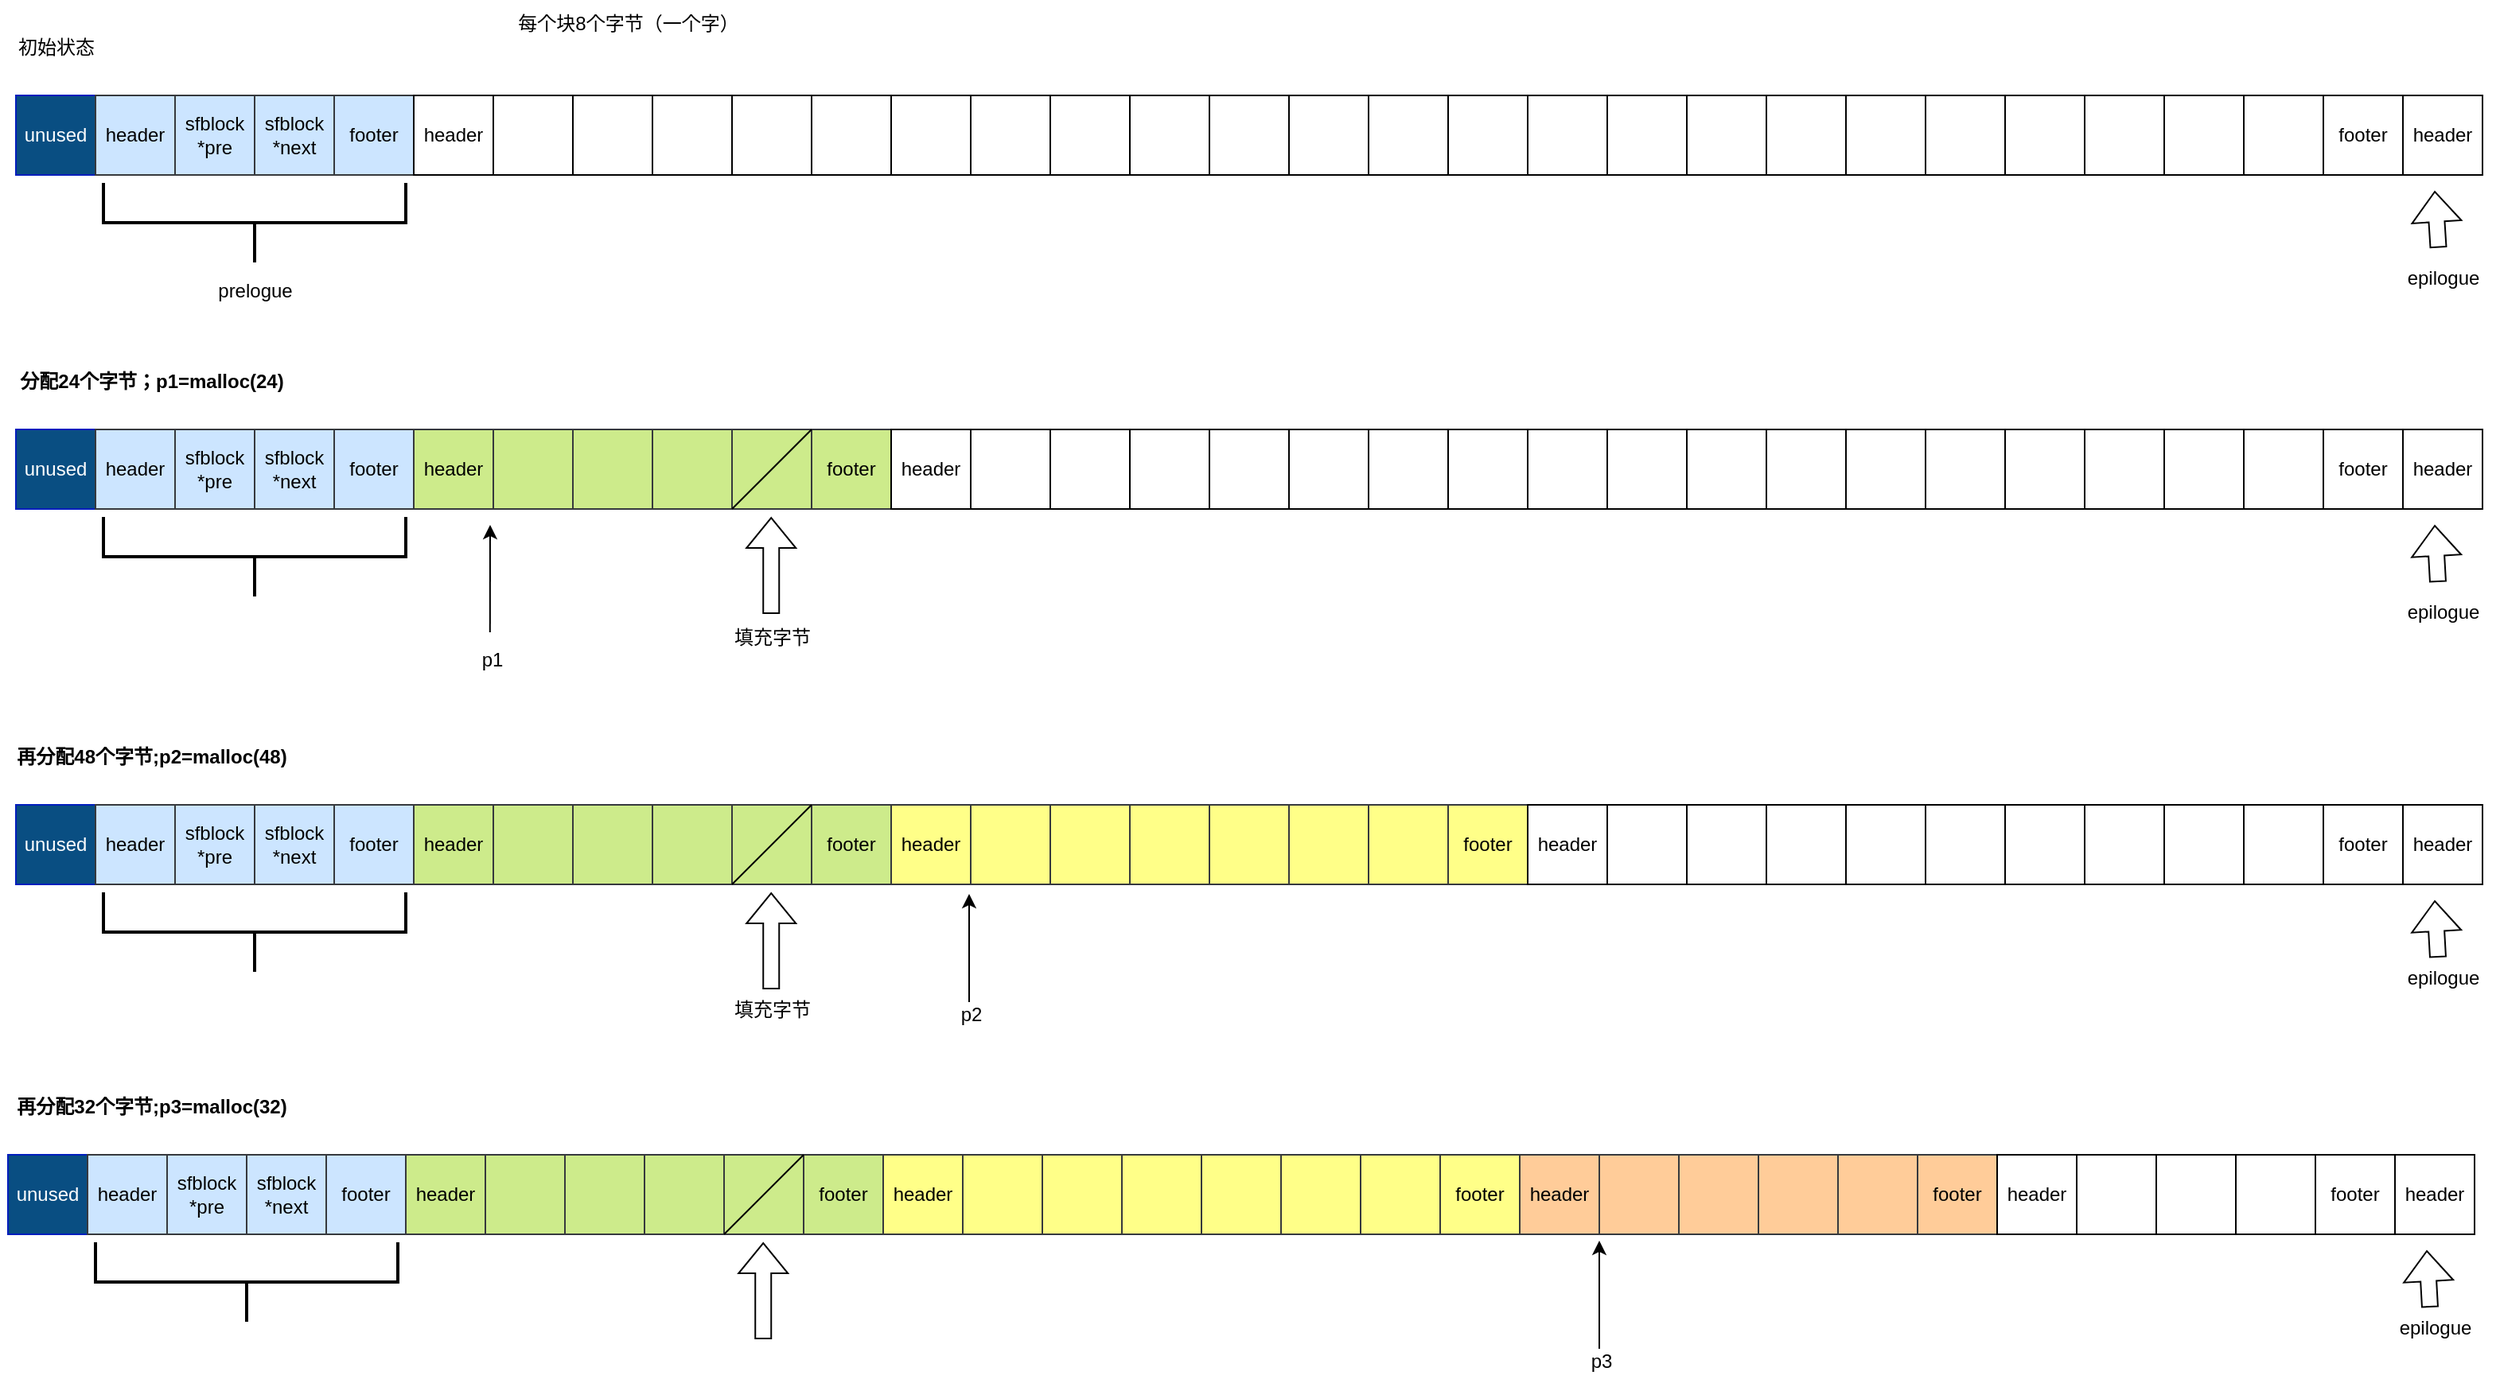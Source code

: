 <mxfile version="24.2.5" type="github">
  <diagram name="第 1 页" id="xF60ij_P-e9r_lj5GOx3">
    <mxGraphModel dx="1163" dy="723" grid="1" gridSize="10" guides="1" tooltips="1" connect="1" arrows="1" fold="1" page="1" pageScale="1" pageWidth="827" pageHeight="1169" math="0" shadow="0">
      <root>
        <mxCell id="0" />
        <mxCell id="1" parent="0" />
        <mxCell id="w1lFqmkW3NNwkeodb7ew-1" value="unused" style="whiteSpace=wrap;html=1;aspect=fixed;fillColor=#094E82;strokeColor=#001DBC;fontColor=#ffffff;" vertex="1" parent="1">
          <mxGeometry x="20" y="200" width="50" height="50" as="geometry" />
        </mxCell>
        <mxCell id="w1lFqmkW3NNwkeodb7ew-2" value="header" style="whiteSpace=wrap;html=1;aspect=fixed;fillColor=#cce5ff;strokeColor=#36393d;" vertex="1" parent="1">
          <mxGeometry x="70" y="200" width="50" height="50" as="geometry" />
        </mxCell>
        <mxCell id="w1lFqmkW3NNwkeodb7ew-3" value="sfblock&lt;div&gt;*pre&lt;/div&gt;" style="whiteSpace=wrap;html=1;aspect=fixed;fillColor=#cce5ff;strokeColor=#36393d;" vertex="1" parent="1">
          <mxGeometry x="120" y="200" width="50" height="50" as="geometry" />
        </mxCell>
        <mxCell id="w1lFqmkW3NNwkeodb7ew-4" value="sfblock&lt;div&gt;*next&lt;/div&gt;" style="whiteSpace=wrap;html=1;aspect=fixed;fillColor=#cce5ff;strokeColor=#36393d;" vertex="1" parent="1">
          <mxGeometry x="170" y="200" width="50" height="50" as="geometry" />
        </mxCell>
        <mxCell id="w1lFqmkW3NNwkeodb7ew-5" value="footer" style="whiteSpace=wrap;html=1;aspect=fixed;fillColor=#cce5ff;strokeColor=#36393d;" vertex="1" parent="1">
          <mxGeometry x="220" y="200" width="50" height="50" as="geometry" />
        </mxCell>
        <mxCell id="w1lFqmkW3NNwkeodb7ew-7" value="header" style="whiteSpace=wrap;html=1;aspect=fixed;" vertex="1" parent="1">
          <mxGeometry x="270" y="200" width="50" height="50" as="geometry" />
        </mxCell>
        <mxCell id="w1lFqmkW3NNwkeodb7ew-8" value="" style="whiteSpace=wrap;html=1;aspect=fixed;" vertex="1" parent="1">
          <mxGeometry x="320" y="200" width="50" height="50" as="geometry" />
        </mxCell>
        <mxCell id="w1lFqmkW3NNwkeodb7ew-9" value="" style="whiteSpace=wrap;html=1;aspect=fixed;" vertex="1" parent="1">
          <mxGeometry x="370" y="200" width="50" height="50" as="geometry" />
        </mxCell>
        <mxCell id="w1lFqmkW3NNwkeodb7ew-10" value="" style="whiteSpace=wrap;html=1;aspect=fixed;" vertex="1" parent="1">
          <mxGeometry x="420" y="200" width="50" height="50" as="geometry" />
        </mxCell>
        <mxCell id="w1lFqmkW3NNwkeodb7ew-11" value="" style="whiteSpace=wrap;html=1;aspect=fixed;" vertex="1" parent="1">
          <mxGeometry x="470" y="200" width="50" height="50" as="geometry" />
        </mxCell>
        <mxCell id="w1lFqmkW3NNwkeodb7ew-12" value="" style="whiteSpace=wrap;html=1;aspect=fixed;" vertex="1" parent="1">
          <mxGeometry x="520" y="200" width="50" height="50" as="geometry" />
        </mxCell>
        <mxCell id="w1lFqmkW3NNwkeodb7ew-13" value="" style="whiteSpace=wrap;html=1;aspect=fixed;" vertex="1" parent="1">
          <mxGeometry x="570" y="200" width="50" height="50" as="geometry" />
        </mxCell>
        <mxCell id="w1lFqmkW3NNwkeodb7ew-14" value="" style="whiteSpace=wrap;html=1;aspect=fixed;" vertex="1" parent="1">
          <mxGeometry x="620" y="200" width="50" height="50" as="geometry" />
        </mxCell>
        <mxCell id="w1lFqmkW3NNwkeodb7ew-15" value="" style="whiteSpace=wrap;html=1;aspect=fixed;" vertex="1" parent="1">
          <mxGeometry x="670" y="200" width="50" height="50" as="geometry" />
        </mxCell>
        <mxCell id="w1lFqmkW3NNwkeodb7ew-16" value="" style="whiteSpace=wrap;html=1;aspect=fixed;" vertex="1" parent="1">
          <mxGeometry x="720" y="200" width="50" height="50" as="geometry" />
        </mxCell>
        <mxCell id="w1lFqmkW3NNwkeodb7ew-17" value="" style="whiteSpace=wrap;html=1;aspect=fixed;" vertex="1" parent="1">
          <mxGeometry x="770" y="200" width="50" height="50" as="geometry" />
        </mxCell>
        <mxCell id="w1lFqmkW3NNwkeodb7ew-18" value="" style="whiteSpace=wrap;html=1;aspect=fixed;" vertex="1" parent="1">
          <mxGeometry x="820" y="200" width="50" height="50" as="geometry" />
        </mxCell>
        <mxCell id="w1lFqmkW3NNwkeodb7ew-19" value="" style="whiteSpace=wrap;html=1;aspect=fixed;" vertex="1" parent="1">
          <mxGeometry x="870" y="200" width="50" height="50" as="geometry" />
        </mxCell>
        <mxCell id="w1lFqmkW3NNwkeodb7ew-20" value="" style="whiteSpace=wrap;html=1;aspect=fixed;" vertex="1" parent="1">
          <mxGeometry x="920" y="200" width="50" height="50" as="geometry" />
        </mxCell>
        <mxCell id="w1lFqmkW3NNwkeodb7ew-21" value="" style="whiteSpace=wrap;html=1;aspect=fixed;" vertex="1" parent="1">
          <mxGeometry x="970" y="200" width="50" height="50" as="geometry" />
        </mxCell>
        <mxCell id="w1lFqmkW3NNwkeodb7ew-22" value="" style="strokeWidth=2;html=1;shape=mxgraph.flowchart.annotation_2;align=left;labelPosition=right;pointerEvents=1;rotation=-90;" vertex="1" parent="1">
          <mxGeometry x="145" y="185" width="50" height="190" as="geometry" />
        </mxCell>
        <mxCell id="w1lFqmkW3NNwkeodb7ew-23" value="prelogue" style="text;html=1;align=center;verticalAlign=middle;resizable=0;points=[];autosize=1;strokeColor=none;fillColor=none;" vertex="1" parent="1">
          <mxGeometry x="135" y="308" width="70" height="30" as="geometry" />
        </mxCell>
        <mxCell id="w1lFqmkW3NNwkeodb7ew-24" value="" style="whiteSpace=wrap;html=1;aspect=fixed;" vertex="1" parent="1">
          <mxGeometry x="1020" y="200" width="50" height="50" as="geometry" />
        </mxCell>
        <mxCell id="w1lFqmkW3NNwkeodb7ew-25" value="" style="whiteSpace=wrap;html=1;aspect=fixed;" vertex="1" parent="1">
          <mxGeometry x="1070" y="200" width="50" height="50" as="geometry" />
        </mxCell>
        <mxCell id="w1lFqmkW3NNwkeodb7ew-26" value="" style="whiteSpace=wrap;html=1;aspect=fixed;" vertex="1" parent="1">
          <mxGeometry x="1120" y="200" width="50" height="50" as="geometry" />
        </mxCell>
        <mxCell id="w1lFqmkW3NNwkeodb7ew-27" value="" style="whiteSpace=wrap;html=1;aspect=fixed;" vertex="1" parent="1">
          <mxGeometry x="1170" y="200" width="50" height="50" as="geometry" />
        </mxCell>
        <mxCell id="w1lFqmkW3NNwkeodb7ew-28" value="" style="whiteSpace=wrap;html=1;aspect=fixed;" vertex="1" parent="1">
          <mxGeometry x="1220" y="200" width="50" height="50" as="geometry" />
        </mxCell>
        <mxCell id="w1lFqmkW3NNwkeodb7ew-29" value="" style="whiteSpace=wrap;html=1;aspect=fixed;" vertex="1" parent="1">
          <mxGeometry x="1270" y="200" width="50" height="50" as="geometry" />
        </mxCell>
        <mxCell id="w1lFqmkW3NNwkeodb7ew-30" value="footer" style="whiteSpace=wrap;html=1;aspect=fixed;" vertex="1" parent="1">
          <mxGeometry x="1470" y="200" width="50" height="50" as="geometry" />
        </mxCell>
        <mxCell id="w1lFqmkW3NNwkeodb7ew-31" value="header" style="whiteSpace=wrap;html=1;aspect=fixed;" vertex="1" parent="1">
          <mxGeometry x="1520" y="200" width="50" height="50" as="geometry" />
        </mxCell>
        <mxCell id="w1lFqmkW3NNwkeodb7ew-33" value="epilogue" style="text;html=1;align=center;verticalAlign=middle;resizable=0;points=[];autosize=1;strokeColor=none;fillColor=none;" vertex="1" parent="1">
          <mxGeometry x="1510" y="300" width="70" height="30" as="geometry" />
        </mxCell>
        <mxCell id="w1lFqmkW3NNwkeodb7ew-35" value="" style="shape=flexArrow;endArrow=classic;html=1;rounded=0;exitX=0.461;exitY=-0.141;exitDx=0;exitDy=0;exitPerimeter=0;" edge="1" parent="1" source="w1lFqmkW3NNwkeodb7ew-33">
          <mxGeometry width="50" height="50" relative="1" as="geometry">
            <mxPoint x="1460" y="330" as="sourcePoint" />
            <mxPoint x="1540" y="260" as="targetPoint" />
          </mxGeometry>
        </mxCell>
        <mxCell id="w1lFqmkW3NNwkeodb7ew-36" value="初始状态" style="text;html=1;align=center;verticalAlign=middle;resizable=0;points=[];autosize=1;strokeColor=none;fillColor=none;" vertex="1" parent="1">
          <mxGeometry x="10" y="155" width="70" height="30" as="geometry" />
        </mxCell>
        <mxCell id="w1lFqmkW3NNwkeodb7ew-37" value="unused" style="whiteSpace=wrap;html=1;aspect=fixed;fillColor=#094E82;strokeColor=#001DBC;fontColor=#ffffff;" vertex="1" parent="1">
          <mxGeometry x="20" y="410" width="50" height="50" as="geometry" />
        </mxCell>
        <mxCell id="w1lFqmkW3NNwkeodb7ew-38" value="header" style="whiteSpace=wrap;html=1;aspect=fixed;fillColor=#cce5ff;strokeColor=#36393d;" vertex="1" parent="1">
          <mxGeometry x="70" y="410" width="50" height="50" as="geometry" />
        </mxCell>
        <mxCell id="w1lFqmkW3NNwkeodb7ew-39" value="sfblock&lt;div&gt;*pre&lt;/div&gt;" style="whiteSpace=wrap;html=1;aspect=fixed;fillColor=#cce5ff;strokeColor=#36393d;" vertex="1" parent="1">
          <mxGeometry x="120" y="410" width="50" height="50" as="geometry" />
        </mxCell>
        <mxCell id="w1lFqmkW3NNwkeodb7ew-40" value="sfblock&lt;div&gt;*next&lt;/div&gt;" style="whiteSpace=wrap;html=1;aspect=fixed;fillColor=#cce5ff;strokeColor=#36393d;" vertex="1" parent="1">
          <mxGeometry x="170" y="410" width="50" height="50" as="geometry" />
        </mxCell>
        <mxCell id="w1lFqmkW3NNwkeodb7ew-41" value="footer" style="whiteSpace=wrap;html=1;aspect=fixed;fillColor=#cce5ff;strokeColor=#36393d;" vertex="1" parent="1">
          <mxGeometry x="220" y="410" width="50" height="50" as="geometry" />
        </mxCell>
        <mxCell id="w1lFqmkW3NNwkeodb7ew-42" value="header" style="whiteSpace=wrap;html=1;aspect=fixed;fillColor=#cdeb8b;strokeColor=#36393d;" vertex="1" parent="1">
          <mxGeometry x="270" y="410" width="50" height="50" as="geometry" />
        </mxCell>
        <mxCell id="w1lFqmkW3NNwkeodb7ew-43" value="" style="whiteSpace=wrap;html=1;aspect=fixed;fillColor=#cdeb8b;strokeColor=#36393d;" vertex="1" parent="1">
          <mxGeometry x="320" y="410" width="50" height="50" as="geometry" />
        </mxCell>
        <mxCell id="w1lFqmkW3NNwkeodb7ew-44" value="" style="whiteSpace=wrap;html=1;aspect=fixed;fillColor=#cdeb8b;strokeColor=#36393d;" vertex="1" parent="1">
          <mxGeometry x="370" y="410" width="50" height="50" as="geometry" />
        </mxCell>
        <mxCell id="w1lFqmkW3NNwkeodb7ew-45" value="" style="whiteSpace=wrap;html=1;aspect=fixed;fillColor=#cdeb8b;strokeColor=#36393d;" vertex="1" parent="1">
          <mxGeometry x="420" y="410" width="50" height="50" as="geometry" />
        </mxCell>
        <mxCell id="w1lFqmkW3NNwkeodb7ew-46" value="" style="whiteSpace=wrap;html=1;aspect=fixed;fillColor=#cdeb8b;strokeColor=#36393d;" vertex="1" parent="1">
          <mxGeometry x="470" y="410" width="50" height="50" as="geometry" />
        </mxCell>
        <mxCell id="w1lFqmkW3NNwkeodb7ew-47" value="footer" style="whiteSpace=wrap;html=1;aspect=fixed;fillColor=#cdeb8b;strokeColor=#36393d;" vertex="1" parent="1">
          <mxGeometry x="520" y="410" width="50" height="50" as="geometry" />
        </mxCell>
        <mxCell id="w1lFqmkW3NNwkeodb7ew-48" value="header" style="whiteSpace=wrap;html=1;aspect=fixed;" vertex="1" parent="1">
          <mxGeometry x="570" y="410" width="50" height="50" as="geometry" />
        </mxCell>
        <mxCell id="w1lFqmkW3NNwkeodb7ew-49" value="" style="whiteSpace=wrap;html=1;aspect=fixed;" vertex="1" parent="1">
          <mxGeometry x="620" y="410" width="50" height="50" as="geometry" />
        </mxCell>
        <mxCell id="w1lFqmkW3NNwkeodb7ew-50" value="" style="whiteSpace=wrap;html=1;aspect=fixed;" vertex="1" parent="1">
          <mxGeometry x="670" y="410" width="50" height="50" as="geometry" />
        </mxCell>
        <mxCell id="w1lFqmkW3NNwkeodb7ew-51" value="" style="whiteSpace=wrap;html=1;aspect=fixed;" vertex="1" parent="1">
          <mxGeometry x="720" y="410" width="50" height="50" as="geometry" />
        </mxCell>
        <mxCell id="w1lFqmkW3NNwkeodb7ew-52" value="" style="whiteSpace=wrap;html=1;aspect=fixed;" vertex="1" parent="1">
          <mxGeometry x="770" y="410" width="50" height="50" as="geometry" />
        </mxCell>
        <mxCell id="w1lFqmkW3NNwkeodb7ew-53" value="" style="whiteSpace=wrap;html=1;aspect=fixed;" vertex="1" parent="1">
          <mxGeometry x="820" y="410" width="50" height="50" as="geometry" />
        </mxCell>
        <mxCell id="w1lFqmkW3NNwkeodb7ew-54" value="" style="whiteSpace=wrap;html=1;aspect=fixed;" vertex="1" parent="1">
          <mxGeometry x="870" y="410" width="50" height="50" as="geometry" />
        </mxCell>
        <mxCell id="w1lFqmkW3NNwkeodb7ew-55" value="" style="whiteSpace=wrap;html=1;aspect=fixed;" vertex="1" parent="1">
          <mxGeometry x="920" y="410" width="50" height="50" as="geometry" />
        </mxCell>
        <mxCell id="w1lFqmkW3NNwkeodb7ew-56" value="" style="whiteSpace=wrap;html=1;aspect=fixed;" vertex="1" parent="1">
          <mxGeometry x="970" y="410" width="50" height="50" as="geometry" />
        </mxCell>
        <mxCell id="w1lFqmkW3NNwkeodb7ew-57" value="" style="strokeWidth=2;html=1;shape=mxgraph.flowchart.annotation_2;align=left;labelPosition=right;pointerEvents=1;rotation=-90;" vertex="1" parent="1">
          <mxGeometry x="145" y="395" width="50" height="190" as="geometry" />
        </mxCell>
        <mxCell id="w1lFqmkW3NNwkeodb7ew-58" value="" style="whiteSpace=wrap;html=1;aspect=fixed;" vertex="1" parent="1">
          <mxGeometry x="1020" y="410" width="50" height="50" as="geometry" />
        </mxCell>
        <mxCell id="w1lFqmkW3NNwkeodb7ew-59" value="" style="whiteSpace=wrap;html=1;aspect=fixed;" vertex="1" parent="1">
          <mxGeometry x="1070" y="410" width="50" height="50" as="geometry" />
        </mxCell>
        <mxCell id="w1lFqmkW3NNwkeodb7ew-60" value="" style="whiteSpace=wrap;html=1;aspect=fixed;" vertex="1" parent="1">
          <mxGeometry x="1120" y="410" width="50" height="50" as="geometry" />
        </mxCell>
        <mxCell id="w1lFqmkW3NNwkeodb7ew-61" value="" style="whiteSpace=wrap;html=1;aspect=fixed;" vertex="1" parent="1">
          <mxGeometry x="1170" y="410" width="50" height="50" as="geometry" />
        </mxCell>
        <mxCell id="w1lFqmkW3NNwkeodb7ew-62" value="" style="whiteSpace=wrap;html=1;aspect=fixed;" vertex="1" parent="1">
          <mxGeometry x="1220" y="410" width="50" height="50" as="geometry" />
        </mxCell>
        <mxCell id="w1lFqmkW3NNwkeodb7ew-63" value="" style="whiteSpace=wrap;html=1;aspect=fixed;" vertex="1" parent="1">
          <mxGeometry x="1270" y="410" width="50" height="50" as="geometry" />
        </mxCell>
        <mxCell id="w1lFqmkW3NNwkeodb7ew-64" value="footer" style="whiteSpace=wrap;html=1;aspect=fixed;" vertex="1" parent="1">
          <mxGeometry x="1470" y="410" width="50" height="50" as="geometry" />
        </mxCell>
        <mxCell id="w1lFqmkW3NNwkeodb7ew-65" value="header" style="whiteSpace=wrap;html=1;aspect=fixed;" vertex="1" parent="1">
          <mxGeometry x="1520" y="410" width="50" height="50" as="geometry" />
        </mxCell>
        <mxCell id="w1lFqmkW3NNwkeodb7ew-66" value="" style="shape=flexArrow;endArrow=classic;html=1;rounded=0;exitX=0.461;exitY=-0.141;exitDx=0;exitDy=0;exitPerimeter=0;" edge="1" parent="1">
          <mxGeometry width="50" height="50" relative="1" as="geometry">
            <mxPoint x="1542" y="506" as="sourcePoint" />
            <mxPoint x="1540" y="470" as="targetPoint" />
          </mxGeometry>
        </mxCell>
        <mxCell id="w1lFqmkW3NNwkeodb7ew-67" value="&lt;b&gt;分配24个字节；p1=malloc(24)&lt;/b&gt;" style="text;html=1;align=center;verticalAlign=middle;resizable=0;points=[];autosize=1;strokeColor=none;fillColor=none;" vertex="1" parent="1">
          <mxGeometry x="10" y="365" width="190" height="30" as="geometry" />
        </mxCell>
        <mxCell id="w1lFqmkW3NNwkeodb7ew-68" value="每个块8个字节（一个字）" style="text;html=1;align=center;verticalAlign=middle;whiteSpace=wrap;rounded=0;" vertex="1" parent="1">
          <mxGeometry x="320" y="140" width="170" height="30" as="geometry" />
        </mxCell>
        <mxCell id="w1lFqmkW3NNwkeodb7ew-69" value="" style="endArrow=none;html=1;rounded=0;exitX=1;exitY=1;exitDx=0;exitDy=0;entryX=1;entryY=0;entryDx=0;entryDy=0;" edge="1" parent="1" source="w1lFqmkW3NNwkeodb7ew-45" target="w1lFqmkW3NNwkeodb7ew-46">
          <mxGeometry width="50" height="50" relative="1" as="geometry">
            <mxPoint x="430" y="466" as="sourcePoint" />
            <mxPoint x="480" y="416" as="targetPoint" />
          </mxGeometry>
        </mxCell>
        <mxCell id="w1lFqmkW3NNwkeodb7ew-70" value="" style="shape=flexArrow;endArrow=classic;html=1;rounded=0;" edge="1" parent="1">
          <mxGeometry width="50" height="50" relative="1" as="geometry">
            <mxPoint x="494.62" y="526" as="sourcePoint" />
            <mxPoint x="494.62" y="465" as="targetPoint" />
          </mxGeometry>
        </mxCell>
        <mxCell id="w1lFqmkW3NNwkeodb7ew-71" value="填充字节" style="text;html=1;align=center;verticalAlign=middle;resizable=0;points=[];autosize=1;strokeColor=none;fillColor=none;" vertex="1" parent="1">
          <mxGeometry x="460" y="526" width="70" height="30" as="geometry" />
        </mxCell>
        <mxCell id="w1lFqmkW3NNwkeodb7ew-72" value="&lt;b&gt;再分配48个字节;p2=malloc(48)&lt;/b&gt;" style="text;html=1;align=center;verticalAlign=middle;resizable=0;points=[];autosize=1;strokeColor=none;fillColor=none;" vertex="1" parent="1">
          <mxGeometry x="10" y="601" width="190" height="30" as="geometry" />
        </mxCell>
        <mxCell id="w1lFqmkW3NNwkeodb7ew-73" value="unused" style="whiteSpace=wrap;html=1;aspect=fixed;fillColor=#094E82;strokeColor=#001DBC;fontColor=#ffffff;" vertex="1" parent="1">
          <mxGeometry x="20" y="646" width="50" height="50" as="geometry" />
        </mxCell>
        <mxCell id="w1lFqmkW3NNwkeodb7ew-74" value="header" style="whiteSpace=wrap;html=1;aspect=fixed;fillColor=#cce5ff;strokeColor=#36393d;" vertex="1" parent="1">
          <mxGeometry x="70" y="646" width="50" height="50" as="geometry" />
        </mxCell>
        <mxCell id="w1lFqmkW3NNwkeodb7ew-75" value="sfblock&lt;div&gt;*pre&lt;/div&gt;" style="whiteSpace=wrap;html=1;aspect=fixed;fillColor=#cce5ff;strokeColor=#36393d;" vertex="1" parent="1">
          <mxGeometry x="120" y="646" width="50" height="50" as="geometry" />
        </mxCell>
        <mxCell id="w1lFqmkW3NNwkeodb7ew-76" value="sfblock&lt;div&gt;*next&lt;/div&gt;" style="whiteSpace=wrap;html=1;aspect=fixed;fillColor=#cce5ff;strokeColor=#36393d;" vertex="1" parent="1">
          <mxGeometry x="170" y="646" width="50" height="50" as="geometry" />
        </mxCell>
        <mxCell id="w1lFqmkW3NNwkeodb7ew-77" value="footer" style="whiteSpace=wrap;html=1;aspect=fixed;fillColor=#cce5ff;strokeColor=#36393d;" vertex="1" parent="1">
          <mxGeometry x="220" y="646" width="50" height="50" as="geometry" />
        </mxCell>
        <mxCell id="w1lFqmkW3NNwkeodb7ew-78" value="header" style="whiteSpace=wrap;html=1;aspect=fixed;fillColor=#cdeb8b;strokeColor=#36393d;" vertex="1" parent="1">
          <mxGeometry x="270" y="646" width="50" height="50" as="geometry" />
        </mxCell>
        <mxCell id="w1lFqmkW3NNwkeodb7ew-79" value="" style="whiteSpace=wrap;html=1;aspect=fixed;fillColor=#cdeb8b;strokeColor=#36393d;" vertex="1" parent="1">
          <mxGeometry x="320" y="646" width="50" height="50" as="geometry" />
        </mxCell>
        <mxCell id="w1lFqmkW3NNwkeodb7ew-80" value="" style="whiteSpace=wrap;html=1;aspect=fixed;fillColor=#cdeb8b;strokeColor=#36393d;" vertex="1" parent="1">
          <mxGeometry x="370" y="646" width="50" height="50" as="geometry" />
        </mxCell>
        <mxCell id="w1lFqmkW3NNwkeodb7ew-81" value="" style="whiteSpace=wrap;html=1;aspect=fixed;fillColor=#cdeb8b;strokeColor=#36393d;" vertex="1" parent="1">
          <mxGeometry x="420" y="646" width="50" height="50" as="geometry" />
        </mxCell>
        <mxCell id="w1lFqmkW3NNwkeodb7ew-82" value="" style="whiteSpace=wrap;html=1;aspect=fixed;fillColor=#cdeb8b;strokeColor=#36393d;" vertex="1" parent="1">
          <mxGeometry x="470" y="646" width="50" height="50" as="geometry" />
        </mxCell>
        <mxCell id="w1lFqmkW3NNwkeodb7ew-83" value="footer" style="whiteSpace=wrap;html=1;aspect=fixed;fillColor=#cdeb8b;strokeColor=#36393d;" vertex="1" parent="1">
          <mxGeometry x="520" y="646" width="50" height="50" as="geometry" />
        </mxCell>
        <mxCell id="w1lFqmkW3NNwkeodb7ew-84" value="header" style="whiteSpace=wrap;html=1;aspect=fixed;fillColor=#ffff88;strokeColor=#36393d;" vertex="1" parent="1">
          <mxGeometry x="570" y="646" width="50" height="50" as="geometry" />
        </mxCell>
        <mxCell id="w1lFqmkW3NNwkeodb7ew-85" value="" style="whiteSpace=wrap;html=1;aspect=fixed;fillColor=#ffff88;strokeColor=#36393d;" vertex="1" parent="1">
          <mxGeometry x="620" y="646" width="50" height="50" as="geometry" />
        </mxCell>
        <mxCell id="w1lFqmkW3NNwkeodb7ew-86" value="" style="whiteSpace=wrap;html=1;aspect=fixed;fillColor=#ffff88;strokeColor=#36393d;" vertex="1" parent="1">
          <mxGeometry x="670" y="646" width="50" height="50" as="geometry" />
        </mxCell>
        <mxCell id="w1lFqmkW3NNwkeodb7ew-87" value="" style="whiteSpace=wrap;html=1;aspect=fixed;fillColor=#ffff88;strokeColor=#36393d;" vertex="1" parent="1">
          <mxGeometry x="720" y="646" width="50" height="50" as="geometry" />
        </mxCell>
        <mxCell id="w1lFqmkW3NNwkeodb7ew-88" value="" style="whiteSpace=wrap;html=1;aspect=fixed;fillColor=#ffff88;strokeColor=#36393d;" vertex="1" parent="1">
          <mxGeometry x="770" y="646" width="50" height="50" as="geometry" />
        </mxCell>
        <mxCell id="w1lFqmkW3NNwkeodb7ew-89" value="" style="whiteSpace=wrap;html=1;aspect=fixed;fillColor=#ffff88;strokeColor=#36393d;" vertex="1" parent="1">
          <mxGeometry x="820" y="646" width="50" height="50" as="geometry" />
        </mxCell>
        <mxCell id="w1lFqmkW3NNwkeodb7ew-90" value="" style="whiteSpace=wrap;html=1;aspect=fixed;fillColor=#ffff88;strokeColor=#36393d;" vertex="1" parent="1">
          <mxGeometry x="870" y="646" width="50" height="50" as="geometry" />
        </mxCell>
        <mxCell id="w1lFqmkW3NNwkeodb7ew-91" value="footer" style="whiteSpace=wrap;html=1;aspect=fixed;fillColor=#ffff88;strokeColor=#36393d;" vertex="1" parent="1">
          <mxGeometry x="920" y="646" width="50" height="50" as="geometry" />
        </mxCell>
        <mxCell id="w1lFqmkW3NNwkeodb7ew-92" value="header" style="whiteSpace=wrap;html=1;aspect=fixed;" vertex="1" parent="1">
          <mxGeometry x="970" y="646" width="50" height="50" as="geometry" />
        </mxCell>
        <mxCell id="w1lFqmkW3NNwkeodb7ew-93" value="" style="strokeWidth=2;html=1;shape=mxgraph.flowchart.annotation_2;align=left;labelPosition=right;pointerEvents=1;rotation=-90;" vertex="1" parent="1">
          <mxGeometry x="145" y="631" width="50" height="190" as="geometry" />
        </mxCell>
        <mxCell id="w1lFqmkW3NNwkeodb7ew-94" value="" style="whiteSpace=wrap;html=1;aspect=fixed;" vertex="1" parent="1">
          <mxGeometry x="1020" y="646" width="50" height="50" as="geometry" />
        </mxCell>
        <mxCell id="w1lFqmkW3NNwkeodb7ew-95" value="" style="whiteSpace=wrap;html=1;aspect=fixed;" vertex="1" parent="1">
          <mxGeometry x="1070" y="646" width="50" height="50" as="geometry" />
        </mxCell>
        <mxCell id="w1lFqmkW3NNwkeodb7ew-96" value="" style="whiteSpace=wrap;html=1;aspect=fixed;" vertex="1" parent="1">
          <mxGeometry x="1120" y="646" width="50" height="50" as="geometry" />
        </mxCell>
        <mxCell id="w1lFqmkW3NNwkeodb7ew-97" value="" style="whiteSpace=wrap;html=1;aspect=fixed;" vertex="1" parent="1">
          <mxGeometry x="1170" y="646" width="50" height="50" as="geometry" />
        </mxCell>
        <mxCell id="w1lFqmkW3NNwkeodb7ew-98" value="" style="whiteSpace=wrap;html=1;aspect=fixed;" vertex="1" parent="1">
          <mxGeometry x="1220" y="646" width="50" height="50" as="geometry" />
        </mxCell>
        <mxCell id="w1lFqmkW3NNwkeodb7ew-99" value="" style="whiteSpace=wrap;html=1;aspect=fixed;" vertex="1" parent="1">
          <mxGeometry x="1270" y="646" width="50" height="50" as="geometry" />
        </mxCell>
        <mxCell id="w1lFqmkW3NNwkeodb7ew-100" value="footer" style="whiteSpace=wrap;html=1;aspect=fixed;" vertex="1" parent="1">
          <mxGeometry x="1470" y="646" width="50" height="50" as="geometry" />
        </mxCell>
        <mxCell id="w1lFqmkW3NNwkeodb7ew-101" value="header" style="whiteSpace=wrap;html=1;aspect=fixed;" vertex="1" parent="1">
          <mxGeometry x="1520" y="646" width="50" height="50" as="geometry" />
        </mxCell>
        <mxCell id="w1lFqmkW3NNwkeodb7ew-102" value="" style="shape=flexArrow;endArrow=classic;html=1;rounded=0;exitX=0.461;exitY=-0.141;exitDx=0;exitDy=0;exitPerimeter=0;" edge="1" parent="1">
          <mxGeometry width="50" height="50" relative="1" as="geometry">
            <mxPoint x="1542" y="742" as="sourcePoint" />
            <mxPoint x="1540" y="706" as="targetPoint" />
          </mxGeometry>
        </mxCell>
        <mxCell id="w1lFqmkW3NNwkeodb7ew-103" value="" style="endArrow=none;html=1;rounded=0;exitX=1;exitY=1;exitDx=0;exitDy=0;entryX=1;entryY=0;entryDx=0;entryDy=0;" edge="1" parent="1" source="w1lFqmkW3NNwkeodb7ew-81" target="w1lFqmkW3NNwkeodb7ew-82">
          <mxGeometry width="50" height="50" relative="1" as="geometry">
            <mxPoint x="430" y="702" as="sourcePoint" />
            <mxPoint x="480" y="652" as="targetPoint" />
          </mxGeometry>
        </mxCell>
        <mxCell id="w1lFqmkW3NNwkeodb7ew-104" value="" style="shape=flexArrow;endArrow=classic;html=1;rounded=0;" edge="1" parent="1">
          <mxGeometry width="50" height="50" relative="1" as="geometry">
            <mxPoint x="494.62" y="762" as="sourcePoint" />
            <mxPoint x="494.62" y="701" as="targetPoint" />
          </mxGeometry>
        </mxCell>
        <mxCell id="w1lFqmkW3NNwkeodb7ew-105" value="" style="whiteSpace=wrap;html=1;aspect=fixed;" vertex="1" parent="1">
          <mxGeometry x="1320" y="200" width="50" height="50" as="geometry" />
        </mxCell>
        <mxCell id="w1lFqmkW3NNwkeodb7ew-106" value="" style="whiteSpace=wrap;html=1;aspect=fixed;" vertex="1" parent="1">
          <mxGeometry x="1370" y="200" width="50" height="50" as="geometry" />
        </mxCell>
        <mxCell id="w1lFqmkW3NNwkeodb7ew-107" value="" style="whiteSpace=wrap;html=1;aspect=fixed;" vertex="1" parent="1">
          <mxGeometry x="1420" y="200" width="50" height="50" as="geometry" />
        </mxCell>
        <mxCell id="w1lFqmkW3NNwkeodb7ew-108" value="" style="whiteSpace=wrap;html=1;aspect=fixed;" vertex="1" parent="1">
          <mxGeometry x="1320" y="410" width="50" height="50" as="geometry" />
        </mxCell>
        <mxCell id="w1lFqmkW3NNwkeodb7ew-109" value="" style="whiteSpace=wrap;html=1;aspect=fixed;" vertex="1" parent="1">
          <mxGeometry x="1370" y="410" width="50" height="50" as="geometry" />
        </mxCell>
        <mxCell id="w1lFqmkW3NNwkeodb7ew-110" value="" style="whiteSpace=wrap;html=1;aspect=fixed;" vertex="1" parent="1">
          <mxGeometry x="1420" y="410" width="50" height="50" as="geometry" />
        </mxCell>
        <mxCell id="w1lFqmkW3NNwkeodb7ew-111" value="" style="whiteSpace=wrap;html=1;aspect=fixed;" vertex="1" parent="1">
          <mxGeometry x="1320" y="646" width="50" height="50" as="geometry" />
        </mxCell>
        <mxCell id="w1lFqmkW3NNwkeodb7ew-112" value="" style="whiteSpace=wrap;html=1;aspect=fixed;" vertex="1" parent="1">
          <mxGeometry x="1370" y="646" width="50" height="50" as="geometry" />
        </mxCell>
        <mxCell id="w1lFqmkW3NNwkeodb7ew-113" value="" style="whiteSpace=wrap;html=1;aspect=fixed;" vertex="1" parent="1">
          <mxGeometry x="1420" y="646" width="50" height="50" as="geometry" />
        </mxCell>
        <mxCell id="w1lFqmkW3NNwkeodb7ew-114" value="epilogue" style="text;html=1;align=center;verticalAlign=middle;resizable=0;points=[];autosize=1;strokeColor=none;fillColor=none;" vertex="1" parent="1">
          <mxGeometry x="1510" y="510" width="70" height="30" as="geometry" />
        </mxCell>
        <mxCell id="w1lFqmkW3NNwkeodb7ew-115" value="epilogue" style="text;html=1;align=center;verticalAlign=middle;resizable=0;points=[];autosize=1;strokeColor=none;fillColor=none;" vertex="1" parent="1">
          <mxGeometry x="1510" y="740" width="70" height="30" as="geometry" />
        </mxCell>
        <mxCell id="w1lFqmkW3NNwkeodb7ew-116" value="&lt;b&gt;再分配32个字节;p3=malloc(32)&lt;/b&gt;" style="text;html=1;align=center;verticalAlign=middle;resizable=0;points=[];autosize=1;strokeColor=none;fillColor=none;" vertex="1" parent="1">
          <mxGeometry x="10" y="821" width="190" height="30" as="geometry" />
        </mxCell>
        <mxCell id="w1lFqmkW3NNwkeodb7ew-117" value="unused" style="whiteSpace=wrap;html=1;aspect=fixed;fillColor=#094E82;strokeColor=#001DBC;fontColor=#ffffff;" vertex="1" parent="1">
          <mxGeometry x="15" y="866" width="50" height="50" as="geometry" />
        </mxCell>
        <mxCell id="w1lFqmkW3NNwkeodb7ew-118" value="header" style="whiteSpace=wrap;html=1;aspect=fixed;fillColor=#cce5ff;strokeColor=#36393d;" vertex="1" parent="1">
          <mxGeometry x="65" y="866" width="50" height="50" as="geometry" />
        </mxCell>
        <mxCell id="w1lFqmkW3NNwkeodb7ew-119" value="sfblock&lt;div&gt;*pre&lt;/div&gt;" style="whiteSpace=wrap;html=1;aspect=fixed;fillColor=#cce5ff;strokeColor=#36393d;" vertex="1" parent="1">
          <mxGeometry x="115" y="866" width="50" height="50" as="geometry" />
        </mxCell>
        <mxCell id="w1lFqmkW3NNwkeodb7ew-120" value="sfblock&lt;div&gt;*next&lt;/div&gt;" style="whiteSpace=wrap;html=1;aspect=fixed;fillColor=#cce5ff;strokeColor=#36393d;" vertex="1" parent="1">
          <mxGeometry x="165" y="866" width="50" height="50" as="geometry" />
        </mxCell>
        <mxCell id="w1lFqmkW3NNwkeodb7ew-121" value="footer" style="whiteSpace=wrap;html=1;aspect=fixed;fillColor=#cce5ff;strokeColor=#36393d;" vertex="1" parent="1">
          <mxGeometry x="215" y="866" width="50" height="50" as="geometry" />
        </mxCell>
        <mxCell id="w1lFqmkW3NNwkeodb7ew-122" value="header" style="whiteSpace=wrap;html=1;aspect=fixed;fillColor=#cdeb8b;strokeColor=#36393d;" vertex="1" parent="1">
          <mxGeometry x="265" y="866" width="50" height="50" as="geometry" />
        </mxCell>
        <mxCell id="w1lFqmkW3NNwkeodb7ew-123" value="" style="whiteSpace=wrap;html=1;aspect=fixed;fillColor=#cdeb8b;strokeColor=#36393d;" vertex="1" parent="1">
          <mxGeometry x="315" y="866" width="50" height="50" as="geometry" />
        </mxCell>
        <mxCell id="w1lFqmkW3NNwkeodb7ew-124" value="" style="whiteSpace=wrap;html=1;aspect=fixed;fillColor=#cdeb8b;strokeColor=#36393d;" vertex="1" parent="1">
          <mxGeometry x="365" y="866" width="50" height="50" as="geometry" />
        </mxCell>
        <mxCell id="w1lFqmkW3NNwkeodb7ew-125" value="" style="whiteSpace=wrap;html=1;aspect=fixed;fillColor=#cdeb8b;strokeColor=#36393d;" vertex="1" parent="1">
          <mxGeometry x="415" y="866" width="50" height="50" as="geometry" />
        </mxCell>
        <mxCell id="w1lFqmkW3NNwkeodb7ew-126" value="" style="whiteSpace=wrap;html=1;aspect=fixed;fillColor=#cdeb8b;strokeColor=#36393d;" vertex="1" parent="1">
          <mxGeometry x="465" y="866" width="50" height="50" as="geometry" />
        </mxCell>
        <mxCell id="w1lFqmkW3NNwkeodb7ew-127" value="footer" style="whiteSpace=wrap;html=1;aspect=fixed;fillColor=#cdeb8b;strokeColor=#36393d;" vertex="1" parent="1">
          <mxGeometry x="515" y="866" width="50" height="50" as="geometry" />
        </mxCell>
        <mxCell id="w1lFqmkW3NNwkeodb7ew-128" value="header" style="whiteSpace=wrap;html=1;aspect=fixed;fillColor=#ffff88;strokeColor=#36393d;" vertex="1" parent="1">
          <mxGeometry x="565" y="866" width="50" height="50" as="geometry" />
        </mxCell>
        <mxCell id="w1lFqmkW3NNwkeodb7ew-129" value="" style="whiteSpace=wrap;html=1;aspect=fixed;fillColor=#ffff88;strokeColor=#36393d;" vertex="1" parent="1">
          <mxGeometry x="615" y="866" width="50" height="50" as="geometry" />
        </mxCell>
        <mxCell id="w1lFqmkW3NNwkeodb7ew-130" value="" style="whiteSpace=wrap;html=1;aspect=fixed;fillColor=#ffff88;strokeColor=#36393d;" vertex="1" parent="1">
          <mxGeometry x="665" y="866" width="50" height="50" as="geometry" />
        </mxCell>
        <mxCell id="w1lFqmkW3NNwkeodb7ew-131" value="" style="whiteSpace=wrap;html=1;aspect=fixed;fillColor=#ffff88;strokeColor=#36393d;" vertex="1" parent="1">
          <mxGeometry x="715" y="866" width="50" height="50" as="geometry" />
        </mxCell>
        <mxCell id="w1lFqmkW3NNwkeodb7ew-132" value="" style="whiteSpace=wrap;html=1;aspect=fixed;fillColor=#ffff88;strokeColor=#36393d;" vertex="1" parent="1">
          <mxGeometry x="765" y="866" width="50" height="50" as="geometry" />
        </mxCell>
        <mxCell id="w1lFqmkW3NNwkeodb7ew-133" value="" style="whiteSpace=wrap;html=1;aspect=fixed;fillColor=#ffff88;strokeColor=#36393d;" vertex="1" parent="1">
          <mxGeometry x="815" y="866" width="50" height="50" as="geometry" />
        </mxCell>
        <mxCell id="w1lFqmkW3NNwkeodb7ew-134" value="" style="whiteSpace=wrap;html=1;aspect=fixed;fillColor=#ffff88;strokeColor=#36393d;" vertex="1" parent="1">
          <mxGeometry x="865" y="866" width="50" height="50" as="geometry" />
        </mxCell>
        <mxCell id="w1lFqmkW3NNwkeodb7ew-135" value="footer" style="whiteSpace=wrap;html=1;aspect=fixed;fillColor=#ffff88;strokeColor=#36393d;" vertex="1" parent="1">
          <mxGeometry x="915" y="866" width="50" height="50" as="geometry" />
        </mxCell>
        <mxCell id="w1lFqmkW3NNwkeodb7ew-136" value="header" style="whiteSpace=wrap;html=1;aspect=fixed;fillColor=#ffcc99;strokeColor=#36393d;" vertex="1" parent="1">
          <mxGeometry x="965" y="866" width="50" height="50" as="geometry" />
        </mxCell>
        <mxCell id="w1lFqmkW3NNwkeodb7ew-137" value="" style="strokeWidth=2;html=1;shape=mxgraph.flowchart.annotation_2;align=left;labelPosition=right;pointerEvents=1;rotation=-90;" vertex="1" parent="1">
          <mxGeometry x="140" y="851" width="50" height="190" as="geometry" />
        </mxCell>
        <mxCell id="w1lFqmkW3NNwkeodb7ew-138" value="" style="whiteSpace=wrap;html=1;aspect=fixed;fillColor=#ffcc99;strokeColor=#36393d;" vertex="1" parent="1">
          <mxGeometry x="1015" y="866" width="50" height="50" as="geometry" />
        </mxCell>
        <mxCell id="w1lFqmkW3NNwkeodb7ew-139" value="" style="whiteSpace=wrap;html=1;aspect=fixed;fillColor=#ffcc99;strokeColor=#36393d;" vertex="1" parent="1">
          <mxGeometry x="1065" y="866" width="50" height="50" as="geometry" />
        </mxCell>
        <mxCell id="w1lFqmkW3NNwkeodb7ew-140" value="" style="whiteSpace=wrap;html=1;aspect=fixed;fillColor=#ffcc99;strokeColor=#36393d;" vertex="1" parent="1">
          <mxGeometry x="1115" y="866" width="50" height="50" as="geometry" />
        </mxCell>
        <mxCell id="w1lFqmkW3NNwkeodb7ew-141" value="" style="whiteSpace=wrap;html=1;aspect=fixed;fillColor=#ffcc99;strokeColor=#36393d;" vertex="1" parent="1">
          <mxGeometry x="1165" y="866" width="50" height="50" as="geometry" />
        </mxCell>
        <mxCell id="w1lFqmkW3NNwkeodb7ew-142" value="footer" style="whiteSpace=wrap;html=1;aspect=fixed;fillColor=#ffcc99;strokeColor=#36393d;" vertex="1" parent="1">
          <mxGeometry x="1215" y="866" width="50" height="50" as="geometry" />
        </mxCell>
        <mxCell id="w1lFqmkW3NNwkeodb7ew-143" value="header" style="whiteSpace=wrap;html=1;aspect=fixed;" vertex="1" parent="1">
          <mxGeometry x="1265" y="866" width="50" height="50" as="geometry" />
        </mxCell>
        <mxCell id="w1lFqmkW3NNwkeodb7ew-144" value="footer" style="whiteSpace=wrap;html=1;aspect=fixed;" vertex="1" parent="1">
          <mxGeometry x="1465" y="866" width="50" height="50" as="geometry" />
        </mxCell>
        <mxCell id="w1lFqmkW3NNwkeodb7ew-145" value="header" style="whiteSpace=wrap;html=1;aspect=fixed;" vertex="1" parent="1">
          <mxGeometry x="1515" y="866" width="50" height="50" as="geometry" />
        </mxCell>
        <mxCell id="w1lFqmkW3NNwkeodb7ew-146" value="" style="shape=flexArrow;endArrow=classic;html=1;rounded=0;exitX=0.461;exitY=-0.141;exitDx=0;exitDy=0;exitPerimeter=0;" edge="1" parent="1">
          <mxGeometry width="50" height="50" relative="1" as="geometry">
            <mxPoint x="1537" y="962" as="sourcePoint" />
            <mxPoint x="1535" y="926" as="targetPoint" />
          </mxGeometry>
        </mxCell>
        <mxCell id="w1lFqmkW3NNwkeodb7ew-147" value="" style="endArrow=none;html=1;rounded=0;exitX=1;exitY=1;exitDx=0;exitDy=0;entryX=1;entryY=0;entryDx=0;entryDy=0;" edge="1" parent="1" source="w1lFqmkW3NNwkeodb7ew-125" target="w1lFqmkW3NNwkeodb7ew-126">
          <mxGeometry width="50" height="50" relative="1" as="geometry">
            <mxPoint x="425" y="922" as="sourcePoint" />
            <mxPoint x="475" y="872" as="targetPoint" />
          </mxGeometry>
        </mxCell>
        <mxCell id="w1lFqmkW3NNwkeodb7ew-148" value="" style="shape=flexArrow;endArrow=classic;html=1;rounded=0;" edge="1" parent="1">
          <mxGeometry width="50" height="50" relative="1" as="geometry">
            <mxPoint x="489.62" y="982" as="sourcePoint" />
            <mxPoint x="489.62" y="921" as="targetPoint" />
          </mxGeometry>
        </mxCell>
        <mxCell id="w1lFqmkW3NNwkeodb7ew-149" value="" style="whiteSpace=wrap;html=1;aspect=fixed;" vertex="1" parent="1">
          <mxGeometry x="1315" y="866" width="50" height="50" as="geometry" />
        </mxCell>
        <mxCell id="w1lFqmkW3NNwkeodb7ew-150" value="" style="whiteSpace=wrap;html=1;aspect=fixed;" vertex="1" parent="1">
          <mxGeometry x="1365" y="866" width="50" height="50" as="geometry" />
        </mxCell>
        <mxCell id="w1lFqmkW3NNwkeodb7ew-151" value="" style="whiteSpace=wrap;html=1;aspect=fixed;" vertex="1" parent="1">
          <mxGeometry x="1415" y="866" width="50" height="50" as="geometry" />
        </mxCell>
        <mxCell id="w1lFqmkW3NNwkeodb7ew-152" value="epilogue" style="text;html=1;align=center;verticalAlign=middle;resizable=0;points=[];autosize=1;strokeColor=none;fillColor=none;" vertex="1" parent="1">
          <mxGeometry x="1505" y="960" width="70" height="30" as="geometry" />
        </mxCell>
        <mxCell id="w1lFqmkW3NNwkeodb7ew-153" value="p1" style="text;html=1;align=center;verticalAlign=middle;resizable=0;points=[];autosize=1;strokeColor=none;fillColor=none;" vertex="1" parent="1">
          <mxGeometry x="299" y="540" width="40" height="30" as="geometry" />
        </mxCell>
        <mxCell id="w1lFqmkW3NNwkeodb7ew-154" value="" style="endArrow=classic;html=1;rounded=0;exitX=0.498;exitY=-0.083;exitDx=0;exitDy=0;exitPerimeter=0;" edge="1" parent="1">
          <mxGeometry width="50" height="50" relative="1" as="geometry">
            <mxPoint x="317.92" y="537.51" as="sourcePoint" />
            <mxPoint x="318" y="470" as="targetPoint" />
          </mxGeometry>
        </mxCell>
        <mxCell id="w1lFqmkW3NNwkeodb7ew-155" value="" style="endArrow=classic;html=1;rounded=0;exitX=0.498;exitY=-0.083;exitDx=0;exitDy=0;exitPerimeter=0;" edge="1" parent="1">
          <mxGeometry width="50" height="50" relative="1" as="geometry">
            <mxPoint x="619" y="770" as="sourcePoint" />
            <mxPoint x="619" y="702" as="targetPoint" />
          </mxGeometry>
        </mxCell>
        <mxCell id="w1lFqmkW3NNwkeodb7ew-156" value="填充字节" style="text;html=1;align=center;verticalAlign=middle;resizable=0;points=[];autosize=1;strokeColor=none;fillColor=none;" vertex="1" parent="1">
          <mxGeometry x="460" y="760" width="70" height="30" as="geometry" />
        </mxCell>
        <mxCell id="w1lFqmkW3NNwkeodb7ew-158" value="p2" style="text;html=1;align=center;verticalAlign=middle;resizable=0;points=[];autosize=1;strokeColor=none;fillColor=none;" vertex="1" parent="1">
          <mxGeometry x="600" y="763" width="40" height="30" as="geometry" />
        </mxCell>
        <mxCell id="w1lFqmkW3NNwkeodb7ew-159" value="" style="endArrow=classic;html=1;rounded=0;exitX=0.498;exitY=-0.083;exitDx=0;exitDy=0;exitPerimeter=0;" edge="1" parent="1">
          <mxGeometry width="50" height="50" relative="1" as="geometry">
            <mxPoint x="1015" y="988" as="sourcePoint" />
            <mxPoint x="1015" y="920" as="targetPoint" />
          </mxGeometry>
        </mxCell>
        <mxCell id="w1lFqmkW3NNwkeodb7ew-160" value="p3" style="text;html=1;align=center;verticalAlign=middle;resizable=0;points=[];autosize=1;strokeColor=none;fillColor=none;" vertex="1" parent="1">
          <mxGeometry x="996" y="981" width="40" height="30" as="geometry" />
        </mxCell>
      </root>
    </mxGraphModel>
  </diagram>
</mxfile>
